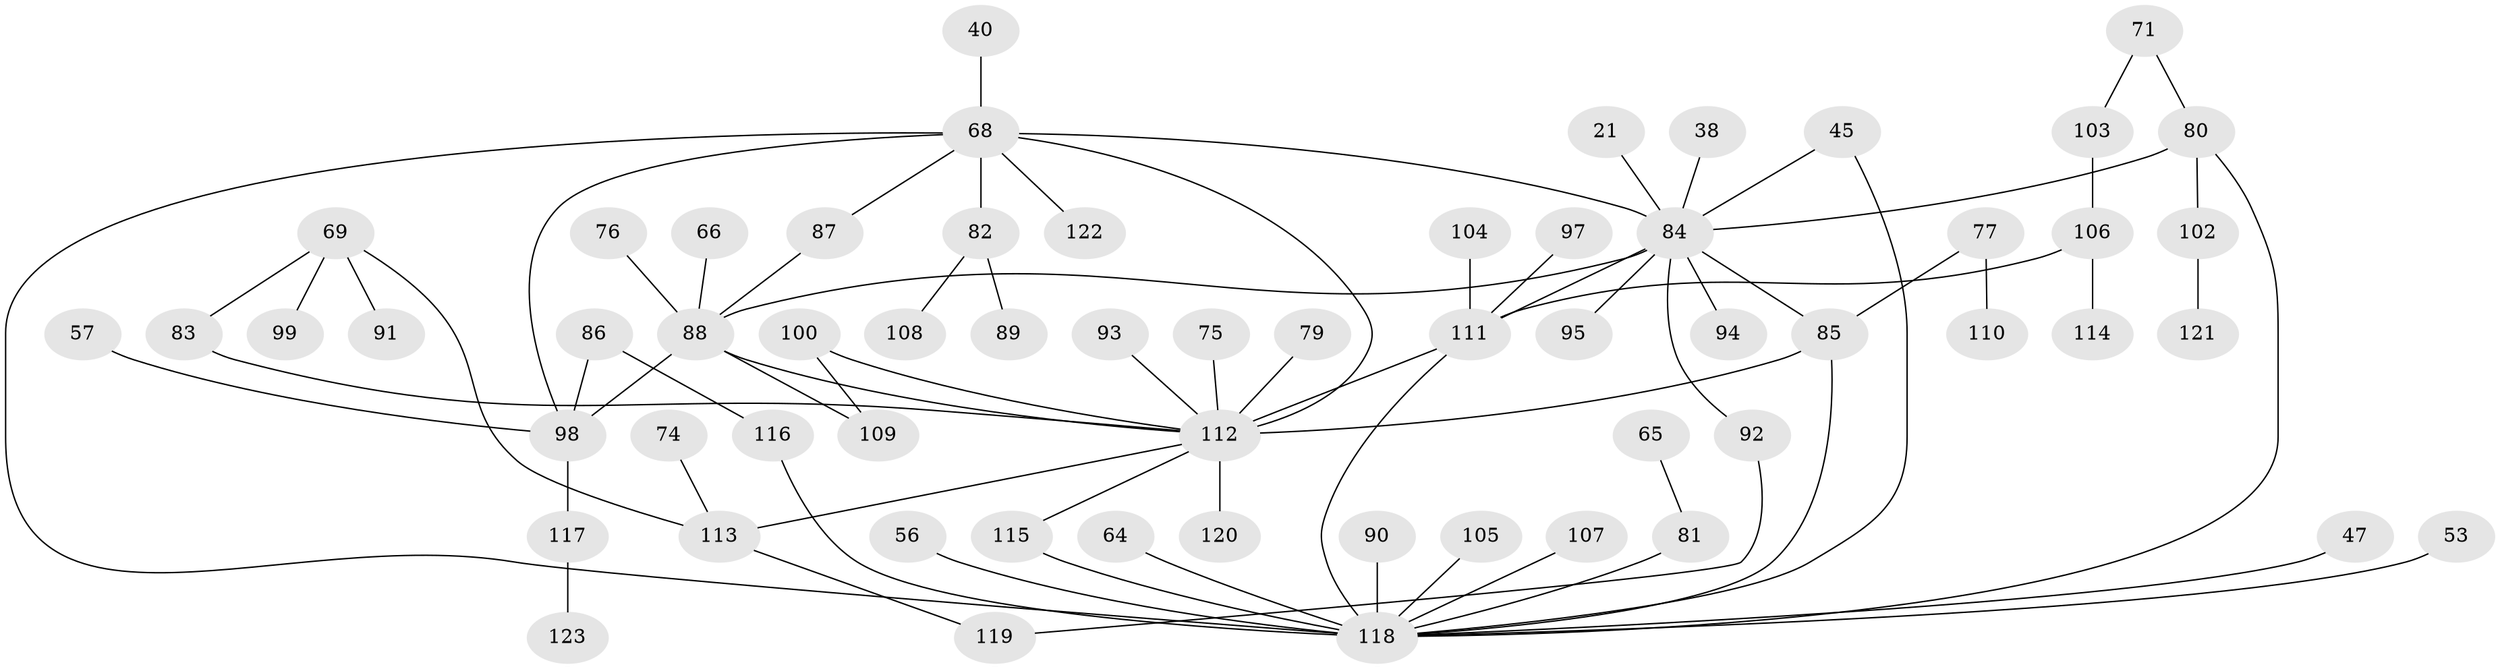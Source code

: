// original degree distribution, {6: 0.032520325203252036, 5: 0.04878048780487805, 3: 0.1951219512195122, 8: 0.016260162601626018, 2: 0.2764227642276423, 4: 0.07317073170731707, 1: 0.35772357723577236}
// Generated by graph-tools (version 1.1) at 2025/42/03/09/25 04:42:07]
// undirected, 61 vertices, 75 edges
graph export_dot {
graph [start="1"]
  node [color=gray90,style=filled];
  21;
  38;
  40 [super="+24"];
  45 [super="+41"];
  47;
  53;
  56;
  57;
  64;
  65;
  66;
  68 [super="+2+4"];
  69;
  71;
  74;
  75;
  76;
  77 [super="+50"];
  79;
  80 [super="+52+54+62"];
  81 [super="+61"];
  82 [super="+67"];
  83 [super="+58"];
  84 [super="+7+5"];
  85 [super="+20+70"];
  86 [super="+63"];
  87 [super="+78"];
  88 [super="+51+55"];
  89;
  90 [super="+59"];
  91;
  92;
  93;
  94 [super="+43"];
  95;
  97;
  98 [super="+48"];
  99;
  100;
  102;
  103;
  104;
  105;
  106 [super="+101"];
  107;
  108;
  109;
  110;
  111 [super="+25+39+73"];
  112 [super="+46+60+96"];
  113 [super="+72"];
  114;
  115;
  116;
  117;
  118 [super="+9+42+44"];
  119;
  120;
  121;
  122;
  123;
  21 -- 84;
  38 -- 84;
  40 -- 68;
  45 -- 84;
  45 -- 118;
  47 -- 118;
  53 -- 118;
  56 -- 118;
  57 -- 98;
  64 -- 118;
  65 -- 81;
  66 -- 88;
  68 -- 82 [weight=2];
  68 -- 122;
  68 -- 118 [weight=3];
  68 -- 84 [weight=2];
  68 -- 98;
  68 -- 112 [weight=3];
  68 -- 87;
  69 -- 91;
  69 -- 99;
  69 -- 83;
  69 -- 113;
  71 -- 103;
  71 -- 80;
  74 -- 113;
  75 -- 112;
  76 -- 88;
  77 -- 85;
  77 -- 110;
  79 -- 112;
  80 -- 102;
  80 -- 118;
  80 -- 84;
  81 -- 118;
  82 -- 89;
  82 -- 108;
  83 -- 112;
  84 -- 95;
  84 -- 85;
  84 -- 92;
  84 -- 111;
  84 -- 88;
  84 -- 94;
  85 -- 118;
  85 -- 112;
  86 -- 116;
  86 -- 98;
  87 -- 88;
  88 -- 109;
  88 -- 98 [weight=2];
  88 -- 112;
  90 -- 118;
  92 -- 119;
  93 -- 112;
  97 -- 111;
  98 -- 117;
  100 -- 109;
  100 -- 112;
  102 -- 121;
  103 -- 106;
  104 -- 111;
  105 -- 118;
  106 -- 114;
  106 -- 111;
  107 -- 118;
  111 -- 118;
  111 -- 112 [weight=2];
  112 -- 120;
  112 -- 113;
  112 -- 115;
  113 -- 119;
  115 -- 118;
  116 -- 118;
  117 -- 123;
}
